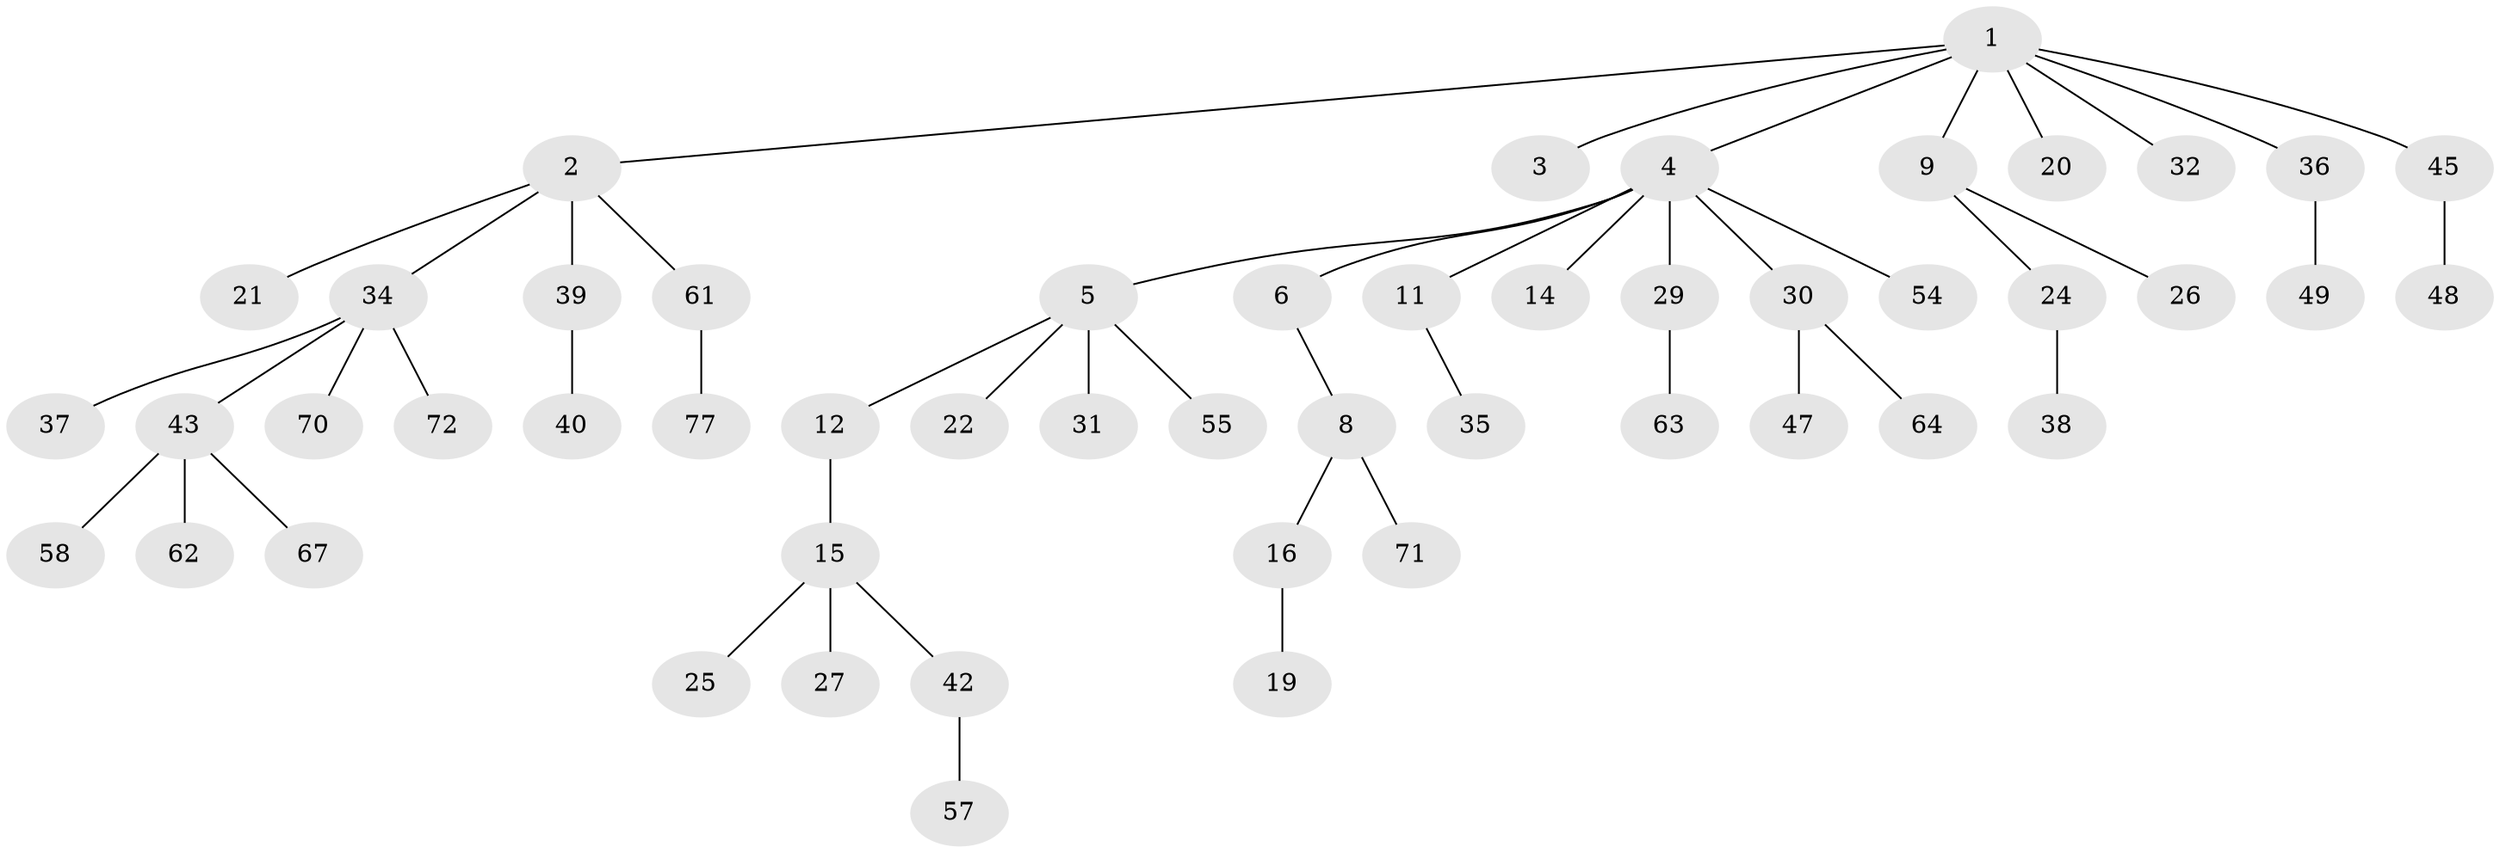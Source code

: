 // original degree distribution, {7: 0.025974025974025976, 4: 0.06493506493506493, 2: 0.19480519480519481, 6: 0.012987012987012988, 3: 0.18181818181818182, 1: 0.5194805194805194}
// Generated by graph-tools (version 1.1) at 2025/42/03/06/25 10:42:03]
// undirected, 51 vertices, 50 edges
graph export_dot {
graph [start="1"]
  node [color=gray90,style=filled];
  1 [super="+18"];
  2 [super="+23"];
  3 [super="+13"];
  4 [super="+10"];
  5 [super="+59"];
  6 [super="+7"];
  8 [super="+68"];
  9 [super="+17"];
  11 [super="+44"];
  12 [super="+50"];
  14;
  15 [super="+28"];
  16;
  19;
  20 [super="+53"];
  21;
  22 [super="+56"];
  24 [super="+33"];
  25;
  26;
  27 [super="+52"];
  29 [super="+51"];
  30 [super="+65"];
  31;
  32;
  34 [super="+41"];
  35;
  36 [super="+76"];
  37;
  38;
  39 [super="+74"];
  40;
  42 [super="+60"];
  43 [super="+46"];
  45 [super="+73"];
  47;
  48;
  49;
  54;
  55 [super="+75"];
  57;
  58;
  61 [super="+66"];
  62;
  63;
  64;
  67 [super="+69"];
  70;
  71;
  72;
  77;
  1 -- 2;
  1 -- 3;
  1 -- 4;
  1 -- 9;
  1 -- 32;
  1 -- 45;
  1 -- 20;
  1 -- 36;
  2 -- 21;
  2 -- 39;
  2 -- 34;
  2 -- 61;
  4 -- 5;
  4 -- 6;
  4 -- 14;
  4 -- 29;
  4 -- 54;
  4 -- 11;
  4 -- 30;
  5 -- 12;
  5 -- 22;
  5 -- 31;
  5 -- 55;
  6 -- 8;
  8 -- 16;
  8 -- 71;
  9 -- 24;
  9 -- 26;
  11 -- 35;
  12 -- 15;
  15 -- 25;
  15 -- 27;
  15 -- 42;
  16 -- 19;
  24 -- 38;
  29 -- 63;
  30 -- 47;
  30 -- 64;
  34 -- 37;
  34 -- 70;
  34 -- 72;
  34 -- 43;
  36 -- 49;
  39 -- 40;
  42 -- 57;
  43 -- 58;
  43 -- 67;
  43 -- 62;
  45 -- 48;
  61 -- 77;
}
